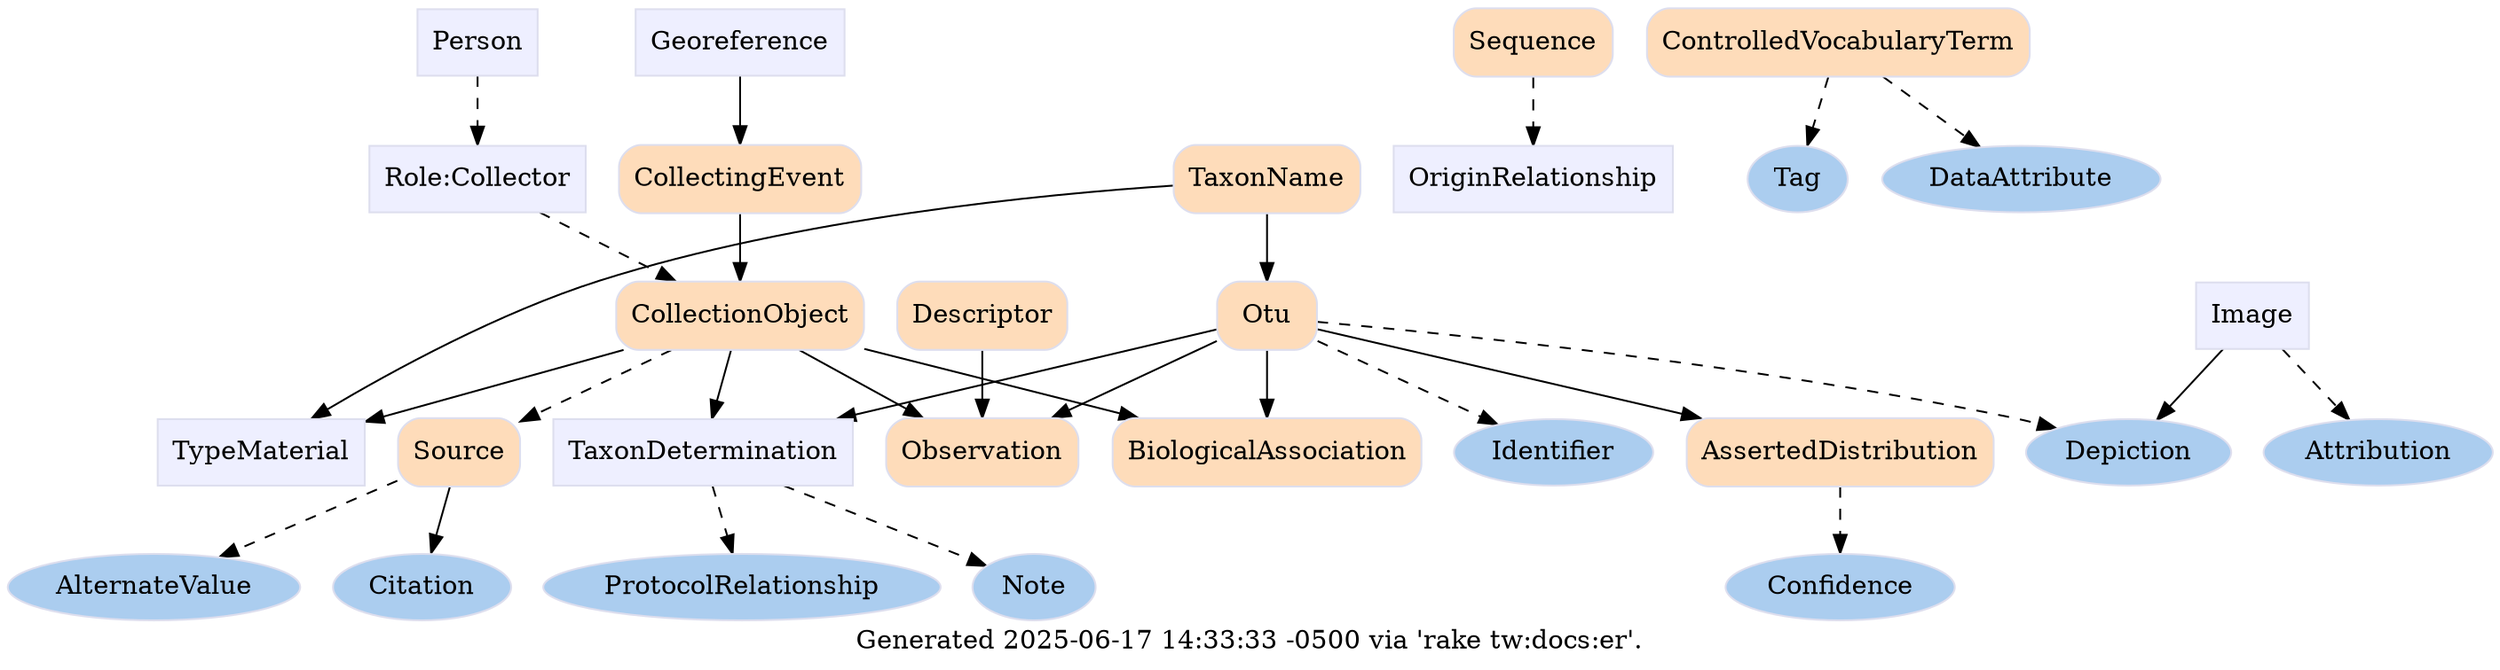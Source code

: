 digraph G {
	graph [bb="0,0,547.71,709",
		label="Generated 2025-06-17 14:33:33 -0500 via 'rake tw:docs:er'.",
		lheight=0.23,
		lp="273.86,12.25",
		lwidth=4.51,
		outputorder=edgesfirst
	];
	node [label="\N"];
	CollectingEvent	[color="#dddeee",
		fillcolor="#fedcba",
		group=core,
		height=0.51389,
		href="/develop/Data/models.html#collecting-event",
		label=CollectingEvent,
		pos="304.71,43",
		shape=Mrecord,
		style=filled,
		target=_top,
		width=1.441];
	CollectionObject	[color="#dddeee",
		fillcolor="#fedcba",
		group=core,
		height=0.51389,
		href="/develop/Data/models.html#collection-object",
		label=CollectionObject,
		pos="304.71,187",
		shape=Mrecord,
		style=filled,
		target=_top,
		width=1.5035];
	CollectingEvent -> CollectionObject	[pos="e,304.71,168.91 304.71,61.238 304.71,85.474 304.71,128.59 304.71,157.49"];
	Source	[color="#dddeee",
		fillcolor="#fedcba",
		group=core,
		height=0.51389,
		href="/develop/Data/models.html#source",
		label=Source,
		pos="196.71,43",
		shape=Mrecord,
		style=filled,
		target=_top,
		width=0.75];
	CollectionObject -> Source	[pos="e,210.28,61.09 291.04,168.76 272.37,143.88 238.78,99.082 217.13,70.216",
		style=dashed];
	BiologicalAssociation	[color="#dddeee",
		fillcolor="#fedcba",
		group=core,
		height=0.51389,
		href="/develop/Data/models.html#biological-association",
		label=BiologicalAssociation,
		pos="448.71,187",
		shape=Mrecord,
		style=filled,
		target=_top,
		width=1.8889];
	CollectionObject -> BiologicalAssociation	[pos="e,380.6,187 359.15,187 362.44,187 365.78,187 369.14,187"];
	Observation	[color="#dddeee",
		fillcolor="#fedcba",
		group=core,
		height=0.51389,
		href="/develop/Data/models.html#observation",
		label=Observation,
		pos="448.71,331",
		shape=Mrecord,
		style=filled,
		target=_top,
		width=1.1389];
	CollectionObject -> Observation	[pos="e,430.62,312.91 322.95,205.24 348.16,230.45 393.8,276.09 422.62,304.9"];
	TypeMaterial	[color="#dddeee",
		fillcolor="#eeefff",
		group=supporting,
		height=0.5,
		href="/develop/Data/models.html#type-material",
		label=TypeMaterial,
		pos="376.71,403",
		shape=box,
		style=filled,
		target=_top,
		width=1.2535];
	CollectionObject -> TypeMaterial	[pos="e,370.59,384.63 310.85,205.42 323.37,242.96 351.91,328.59 366.98,373.8"];
	TaxonDetermination	[color="#dddeee",
		fillcolor="#eeefff",
		group=supporting,
		height=0.5,
		href="/develop/Data/models.html#taxon-determination",
		label=TaxonDetermination,
		pos="232.71,259",
		shape=box,
		style=filled,
		target=_top,
		width=1.7951];
	CollectionObject -> TaxonDetermination	[pos="e,251.13,240.59 286.54,205.17 278.25,213.46 268.27,223.44 259.17,232.55"];
	Otu	[color="#dddeee",
		fillcolor="#fedcba",
		group=core,
		height=0.51389,
		href="/develop/Data/models.html#otu",
		label=Otu,
		pos="304.71,331",
		shape=Mrecord,
		style=filled,
		target=_top,
		width=0.75];
	AssertedDistribution	[color="#dddeee",
		fillcolor="#fedcba",
		group=core,
		height=0.51389,
		href="/develop/Data/models.html#asserted-distribution",
		label=AssertedDistribution,
		pos="232.71,403",
		shape=Mrecord,
		style=filled,
		target=_top,
		width=1.7847];
	Otu -> AssertedDistribution	[pos="e,251.13,384.59 286.54,349.17 278.25,357.46 268.27,367.44 259.17,376.55"];
	Otu -> BiologicalAssociation	[pos="e,430.62,205.09 322.95,312.76 348.16,287.55 393.8,241.91 422.62,213.1"];
	Otu -> Observation	[pos="e,407.49,331 332.14,331 350.19,331 374.41,331 396.09,331"];
	Otu -> TaxonDetermination	[pos="e,251.13,277.41 286.54,312.83 278.25,304.54 268.27,294.56 259.17,285.45"];
	Identifier	[color="#dddeee",
		fillcolor="#abcdef",
		group=annotator,
		height=0.5,
		href="/develop/Data/models.html#identifier",
		label=Identifier,
		pos="88.713,331",
		shape=oval,
		style=filled,
		target=_top,
		width=1.2558];
	Otu -> Identifier	[pos="e,134.3,331 277.36,331 244.39,331 188.14,331 145.62,331",
		style=dashed];
	Depiction	[color="#dddeee",
		fillcolor="#abcdef",
		group=annotator,
		height=0.5,
		href="/develop/Data/models.html#depiction",
		label=Depiction,
		pos="88.713,619",
		shape=oval,
		style=filled,
		target=_top,
		width=1.3127];
	Otu -> Depiction	[pos="e,101.89,601.44 290.87,349.45 253.74,398.96 151.8,534.88 108.54,592.56",
		style=dashed];
	TaxonName	[color="#dddeee",
		fillcolor="#fedcba",
		group=core,
		height=0.51389,
		href="/develop/Data/models.html#taxon-name",
		label=TaxonName,
		pos="304.71,475",
		shape=Mrecord,
		style=filled,
		target=_top,
		width=1.1597];
	TaxonName -> Otu	[pos="e,304.71,349.09 304.71,456.76 304.71,432.53 304.71,389.41 304.71,360.51"];
	TaxonName -> TypeMaterial	[pos="e,358.3,421.41 322.88,456.83 331.17,448.54 341.16,438.56 350.26,429.45"];
	Descriptor	[color="#dddeee",
		fillcolor="#fedcba",
		group=core,
		height=0.51389,
		href="/develop/Data/models.html#descriptor",
		label=Descriptor,
		pos="448.71,259",
		shape=Mrecord,
		style=filled,
		target=_top,
		width=1.0139];
	Descriptor -> Observation	[pos="e,448.71,312.59 448.71,277.17 448.71,284.45 448.71,293.02 448.71,301.17"];
	Citation	[color="#dddeee",
		fillcolor="#abcdef",
		group=annotator,
		height=0.5,
		href="/develop/Data/models.html#citation",
		label=Citation,
		pos="88.713,43",
		shape=oval,
		style=filled,
		target=_top,
		width=1.1279];
	Source -> Citation	[pos="e,129.44,43 169.46,43 160.75,43 150.79,43 140.92,43"];
	AlternateValue	[color="#dddeee",
		fillcolor="#abcdef",
		group=annotator,
		height=0.5,
		href="/develop/Data/models.html#alternate-value",
		label=AlternateValue,
		pos="88.713,115",
		shape=oval,
		style=filled,
		target=_top,
		width=1.8387];
	Source -> AlternateValue	[pos="e,114.1,98.074 169.46,61.169 155.52,70.464 138.39,81.881 123.51,91.805",
		style=dashed];
	Confidence	[color="#dddeee",
		fillcolor="#abcdef",
		group=annotator,
		height=0.5,
		href="/develop/Data/models.html#confidence",
		label=Confidence,
		pos="88.713,403",
		shape=oval,
		style=filled,
		target=_top,
		width=1.4833];
	AssertedDistribution -> Confidence	[pos="e,142.3,403 168.29,403 163.41,403 158.48,403 153.59,403",
		style=dashed];
	Sequence	[color="#dddeee",
		fillcolor="#fedcba",
		group=core,
		height=0.51389,
		href="/develop/Data/models.html#sequence",
		label=Sequence,
		pos="448.71,475",
		shape=Mrecord,
		style=filled,
		target=_top,
		width=0.94097];
	OriginRelationship	[color="#dddeee",
		fillcolor="#eeefff",
		group=supporting,
		height=0.5,
		href="/develop/Data/models.html#origin-relationship",
		label=OriginRelationship,
		pos="448.71,619",
		shape=box,
		style=filled,
		target=_top,
		width=1.6597];
	Sequence -> OriginRelationship	[pos="e,448.71,600.91 448.71,493.24 448.71,517.47 448.71,560.59 448.71,589.49",
		style=dashed];
	ControlledVocabularyTerm	[color="#dddeee",
		fillcolor="#fedcba",
		group=core,
		height=0.51389,
		href="/develop/Data/models.html#controlled-vocabulary-term",
		label=ControlledVocabularyTerm,
		pos="304.71,547",
		shape=Mrecord,
		style=filled,
		target=_top,
		width=2.2951];
	Tag	[color="#dddeee",
		fillcolor="#abcdef",
		group=annotator,
		height=0.5,
		href="/develop/Data/models.html#tag",
		label=Tag,
		pos="88.713,547",
		shape=oval,
		style=filled,
		target=_top,
		width=0.75];
	ControlledVocabularyTerm -> Tag	[pos="e,116.02,547 221.82,547 189.32,547 153.61,547 127.37,547",
		style=dashed];
	DataAttribute	[color="#dddeee",
		fillcolor="#abcdef",
		group=annotator,
		height=0.5,
		href="/develop/Data/models.html#data-attribute",
		label=DataAttribute,
		pos="88.713,475",
		shape=oval,
		style=filled,
		target=_top,
		width=1.7108];
	ControlledVocabularyTerm -> DataAttribute	[pos="e,129.93,488.74 249.37,528.55 215.9,517.4 173.51,503.26 140.67,492.32",
		style=dashed];
	Image	[color="#dddeee",
		fillcolor="#eeefff",
		group=supporting,
		height=0.5,
		href="/develop/Data/models.html#image",
		label=Image,
		pos="232.71,619",
		shape=box,
		style=filled,
		target=_top,
		width=0.75];
	Image -> Depiction	[pos="e,136.45,619 205.29,619 189.05,619 167.83,619 147.95,619"];
	Attribution	[color="#dddeee",
		fillcolor="#abcdef",
		group=annotator,
		height=0.5,
		href="/develop/Data/models.html#attribution",
		label=Attribution,
		pos="88.713,691",
		shape=oval,
		style=filled,
		target=_top,
		width=1.4406];
	Image -> Attribution	[pos="e,118.77,675.97 205.29,632.71 183.65,643.53 153.17,658.77 128.8,670.96",
		style=dashed];
	Note	[color="#dddeee",
		fillcolor="#abcdef",
		group=annotator,
		height=0.5,
		href="/develop/Data/models.html#note",
		label=Note,
		pos="88.713,259",
		shape=oval,
		style=filled,
		target=_top,
		width=0.80088];
	TaxonDetermination -> Note	[pos="e,117.93,259 167.87,259 154.77,259 141.35,259 129.37,259",
		style=dashed];
	ProtocolRelationship	[color="#dddeee",
		fillcolor="#abcdef",
		group=annotator,
		height=0.5,
		href="/develop/Data/models.html#protocol-relationship",
		label=ProtocolRelationship,
		pos="88.713,187",
		shape=oval,
		style=filled,
		target=_top,
		width=2.4643];
	TaxonDetermination -> ProtocolRelationship	[pos="e,122.88,204.09 196,240.65 176.84,231.07 153.26,219.27 133.08,209.18",
		style=dashed];
	Georeference	[color="#dddeee",
		fillcolor="#eeefff",
		group=supporting,
		height=0.5,
		href="/develop/Data/models.html#georeference",
		label=Georeference,
		pos="448.71,43",
		shape=box,
		style=filled,
		target=_top,
		width=1.2326];
	Georeference -> CollectingEvent	[pos="e,357.03,43 403.94,43 392.68,43 380.37,43 368.38,43"];
	Person	[color="#dddeee",
		fillcolor="#eeefff",
		group=supporting,
		height=0.5,
		href="/develop/Data/models.html#person",
		label=Person,
		pos="520.71,115",
		shape=box,
		style=filled,
		target=_top,
		width=0.75];
	"Role:Collector"	[color="#dddeee",
		fillcolor="#eeefff",
		group=supporting,
		height=0.5,
		href="/develop/Data/models.html#role:collector",
		label="Role:Collector",
		pos="376.71,115",
		shape=box,
		style=filled,
		target=_top,
		width=1.3264];
	Person -> "Role:Collector"	[pos="e,424.74,115 493.29,115 477.12,115 456.01,115 436.21,115",
		style=dashed];
	"Role:Collector" -> CollectionObject	[pos="e,323.13,168.59 358.54,133.17 350.25,141.46 340.27,151.44 331.17,160.55",
		style=dashed];
}

